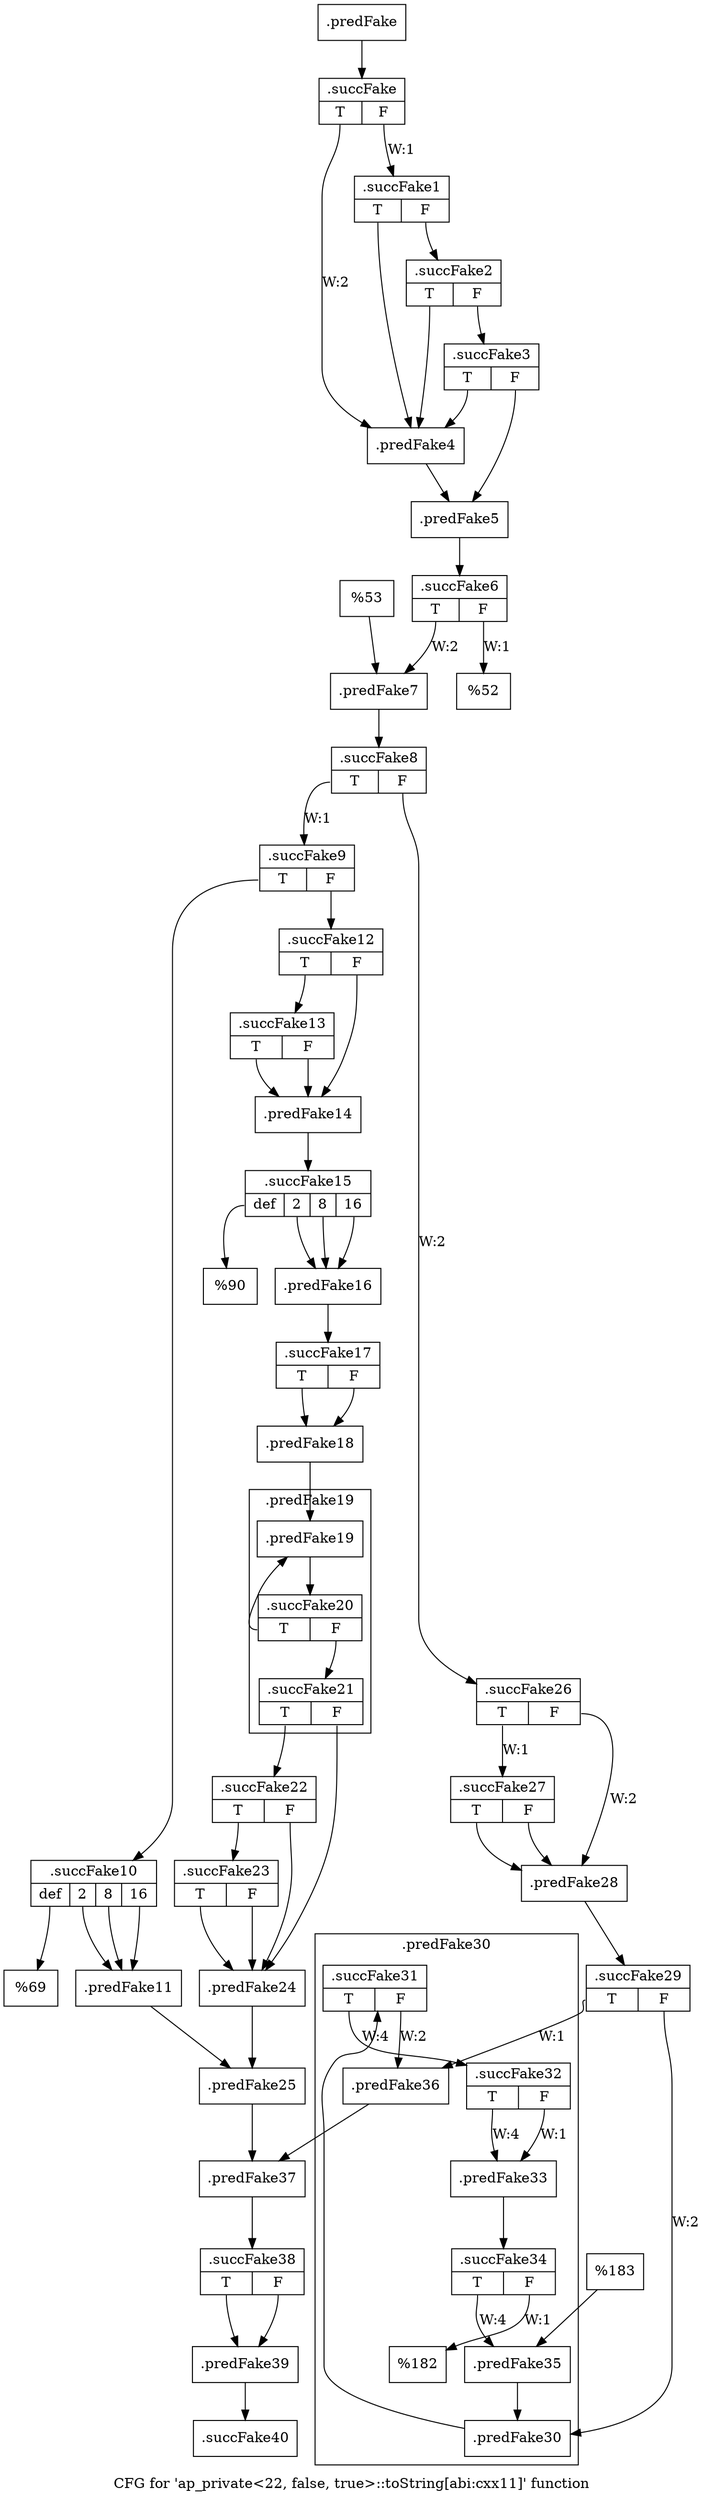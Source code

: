 digraph "CFG for 'ap_private\<22, false, true\>::toString[abi:cxx11]' function" {
	label="CFG for 'ap_private\<22, false, true\>::toString[abi:cxx11]' function";

	Node0x574ff50 [shape=record,filename="",linenumber="",label="{.predFake}"];
	Node0x574ff50 -> Node0x50e0fc0[ callList="" memoryops="" filename="/mnt/xilinx/Vitis_HLS/2021.2/include/etc/ap_private.h" execusionnum="1"];
	Node0x50e0fc0 [shape=record,filename="/mnt/xilinx/Vitis_HLS/2021.2/include/etc/ap_private.h",linenumber="3049",label="{.succFake|{<s0>T|<s1>F}}"];
	Node0x50e0fc0:s0 -> Node0x5750190[label="W:2"];
	Node0x50e0fc0:s1 -> Node0x50e1010[label="W:1" callList="" memoryops="" filename="/mnt/xilinx/Vitis_HLS/2021.2/include/etc/ap_private.h" execusionnum="0"];
	Node0x50e1010 [shape=record,filename="/mnt/xilinx/Vitis_HLS/2021.2/include/etc/ap_private.h",linenumber="3049",label="{.succFake1|{<s0>T|<s1>F}}"];
	Node0x50e1010:s0 -> Node0x5750190;
	Node0x50e1010:s1 -> Node0x50e10f0[ callList="" memoryops="" filename="/mnt/xilinx/Vitis_HLS/2021.2/include/etc/ap_private.h" execusionnum="0"];
	Node0x50e10f0 [shape=record,filename="/mnt/xilinx/Vitis_HLS/2021.2/include/etc/ap_private.h",linenumber="3049",label="{.succFake2|{<s0>T|<s1>F}}"];
	Node0x50e10f0:s0 -> Node0x5750190;
	Node0x50e10f0:s1 -> Node0x50e11d0[ callList="" memoryops="" filename="/mnt/xilinx/Vitis_HLS/2021.2/include/etc/ap_private.h" execusionnum="0"];
	Node0x50e11d0 [shape=record,filename="/mnt/xilinx/Vitis_HLS/2021.2/include/etc/ap_private.h",linenumber="3049",label="{.succFake3|{<s0>T|<s1>F}}"];
	Node0x50e11d0:s0 -> Node0x5750190;
	Node0x50e11d0:s1 -> Node0x57501e0;
	Node0x5750190 [shape=record,filename="",linenumber="",label="{.predFake4}"];
	Node0x5750190 -> Node0x57501e0[ callList="" memoryops="" filename="" execusionnum="1"];
	Node0x57501e0 [shape=record,filename="/mnt/xilinx/Vitis_HLS/2021.2/include/etc/ap_private.h",linenumber="3049",label="{.predFake5}"];
	Node0x57501e0 -> Node0x50e14a0[ callList="" memoryops="" filename="/mnt/xilinx/Vitis_HLS/2021.2/include/etc/ap_private.h" execusionnum="1"];
	Node0x50e14a0 [shape=record,filename="/mnt/xilinx/Vitis_HLS/2021.2/include/etc/ap_private.h",linenumber="3049",label="{.succFake6|{<s0>T|<s1>F}}"];
	Node0x50e14a0:s0 -> Node0x5750320[label="W:2" callList="" memoryops="" filename="/mnt/xilinx/Vitis_HLS/2021.2/include/etc/ap_private.h" execusionnum="1"];
	Node0x50e14a0:s1 -> Node0x5750280[label="W:1"];
	Node0x5750280 [shape=record,filename="/mnt/xilinx/Vitis_HLS/2021.2/include/etc/ap_private.h",linenumber="3049",label="{%52}"];
	Node0x57502d0 [shape=record,filename="/mnt/xilinx/Vitis_HLS/2021.2/include/etc/ap_private.h",linenumber="3049",label="{%53}"];
	Node0x57502d0 -> Node0x5750320;
	Node0x5750320 [shape=record,filename="/mnt/xilinx/Vitis_HLS/2021.2/include/etc/ap_private.h",linenumber="3053",label="{.predFake7}"];
	Node0x5750320 -> Node0x50e1660[ callList="" memoryops="" filename="/mnt/xilinx/Vitis_HLS/2021.2/include/etc/ap_private.h" execusionnum="1"];
	Node0x50e1660 [shape=record,filename="/mnt/xilinx/Vitis_HLS/2021.2/include/etc/ap_private.h",linenumber="3054",label="{.succFake8|{<s0>T|<s1>F}}"];
	Node0x50e1660:s0 -> Node0x50e1710[label="W:1" callList="" memoryops="" filename="/mnt/xilinx/Vitis_HLS/2021.2/include/etc/ap_private.h" execusionnum="0"];
	Node0x50e1660:s1 -> Node0x50e2a40[label="W:2" callList="" memoryops="" filename="/mnt/xilinx/Vitis_HLS/2021.2/include/etc/ap_private.h" execusionnum="1"];
	Node0x50e1710 [shape=record,filename="/mnt/xilinx/Vitis_HLS/2021.2/include/etc/ap_private.h",linenumber="3060",label="{.succFake9|{<s0>T|<s1>F}}"];
	Node0x50e1710:s0 -> Node0x50e18d0[ callList="" memoryops="" filename="/mnt/xilinx/Vitis_HLS/2021.2/include/etc/ap_private.h" execusionnum="0"];
	Node0x50e1710:s1 -> Node0x50e1c60[ callList="" memoryops="" filename="/mnt/xilinx/Vitis_HLS/2021.2/include/etc/ap_private.h" execusionnum="0"];
	Node0x50e18d0 [shape=record,filename="/mnt/xilinx/Vitis_HLS/2021.2/include/etc/ap_private.h",linenumber="3063",label="{.succFake10|{<s0>def|<s1>2|<s2>8|<s3>16}}"];
	Node0x50e18d0:s0 -> Node0x5750500;
	Node0x50e18d0:s1 -> Node0x5750550[ callList="" memoryops="" filename="/mnt/xilinx/Vitis_HLS/2021.2/include/etc/ap_private.h" execusionnum="0"];
	Node0x50e18d0:s2 -> Node0x5750550[ callList="" memoryops="" filename="/mnt/xilinx/Vitis_HLS/2021.2/include/etc/ap_private.h" execusionnum="0"];
	Node0x50e18d0:s3 -> Node0x5750550[ callList="" memoryops="" filename="/mnt/xilinx/Vitis_HLS/2021.2/include/etc/ap_private.h" execusionnum="0"];
	Node0x5750500 [shape=record,filename="/mnt/xilinx/Vitis_HLS/2021.2/include/etc/ap_private.h",linenumber="3074",label="{%69}"];
	Node0x5750550 [shape=record,filename="/mnt/xilinx/Vitis_HLS/2021.2/include/etc/ap_private.h",linenumber="3076",label="{.predFake11}"];
	Node0x5750550 -> Node0x5750b90[ callList="" memoryops="" filename="/mnt/xilinx/Vitis_HLS/2021.2/include/etc/ap_private.h" execusionnum="0"];
	Node0x50e1c60 [shape=record,filename="/mnt/xilinx/Vitis_HLS/2021.2/include/etc/ap_private.h",linenumber="3080",label="{.succFake12|{<s0>T|<s1>F}}"];
	Node0x50e1c60:s0 -> Node0x50e1d10[ callList="" memoryops="" filename="/mnt/xilinx/Vitis_HLS/2021.2/include/etc/ap_private.h" execusionnum="0"];
	Node0x50e1c60:s1 -> Node0x5750690;
	Node0x50e1d10 [shape=record,filename="/mnt/xilinx/Vitis_HLS/2021.2/include/etc/ap_private.h",linenumber="3080",label="{.succFake13|{<s0>T|<s1>F}}"];
	Node0x50e1d10:s0 -> Node0x5750690[ callList="" memoryops="" filename="/mnt/xilinx/Vitis_HLS/2021.2/include/etc/ap_private.h" execusionnum="0"];
	Node0x50e1d10:s1 -> Node0x5750690;
	Node0x5750690 [shape=record,filename="/mnt/xilinx/Vitis_HLS/2021.2/include/etc/ap_private.h",linenumber="3090",label="{.predFake14}"];
	Node0x5750690 -> Node0x50e1f00[ callList="" memoryops="" filename="/mnt/xilinx/Vitis_HLS/2021.2/include/etc/ap_private.h" execusionnum="0"];
	Node0x50e1f00 [shape=record,filename="/mnt/xilinx/Vitis_HLS/2021.2/include/etc/ap_private.h",linenumber="3090",label="{.succFake15|{<s0>def|<s1>2|<s2>8|<s3>16}}"];
	Node0x50e1f00:s0 -> Node0x57507d0;
	Node0x50e1f00:s1 -> Node0x5750820[ callList="" memoryops="" filename="/mnt/xilinx/Vitis_HLS/2021.2/include/etc/ap_private.h" execusionnum="0"];
	Node0x50e1f00:s2 -> Node0x5750820[ callList="" memoryops="" filename="/mnt/xilinx/Vitis_HLS/2021.2/include/etc/ap_private.h" execusionnum="0"];
	Node0x50e1f00:s3 -> Node0x5750820[ callList="" memoryops="" filename="/mnt/xilinx/Vitis_HLS/2021.2/include/etc/ap_private.h" execusionnum="0"];
	Node0x57507d0 [shape=record,filename="/mnt/xilinx/Vitis_HLS/2021.2/include/etc/ap_private.h",linenumber="3101",label="{%90}"];
	Node0x5750820 [shape=record,filename="/mnt/xilinx/Vitis_HLS/2021.2/include/etc/ap_private.h",linenumber="3103",label="{.predFake16}"];
	Node0x5750820 -> Node0x50e20c0[ callList="" memoryops="" filename="/mnt/xilinx/Vitis_HLS/2021.2/include/etc/ap_private.h" execusionnum="0"];
	Node0x50e20c0 [shape=record,filename="/mnt/xilinx/Vitis_HLS/2021.2/include/etc/ap_private.h",linenumber="3106",label="{.succFake17|{<s0>T|<s1>F}}"];
	Node0x50e20c0:s0 -> Node0x5750910[ callList="" memoryops="" filename="/mnt/xilinx/Vitis_HLS/2021.2/include/etc/ap_private.h" execusionnum="0"];
	Node0x50e20c0:s1 -> Node0x5750910[ callList="" memoryops="" filename="/mnt/xilinx/Vitis_HLS/2021.2/include/etc/ap_private.h" execusionnum="0"];
	Node0x5750910 [shape=record,filename="/mnt/xilinx/Vitis_HLS/2021.2/include/etc/ap_private.h",linenumber="3106",label="{.predFake18}"];
	Node0x5750910 -> Node0x5750960[ callList="" memoryops="" filename="/mnt/xilinx/Vitis_HLS/2021.2/include/etc/ap_private.h" execusionnum="0"];
	Node0x50e2440 [shape=record,filename="/mnt/xilinx/Vitis_HLS/2021.2/include/etc/ap_private.h",linenumber="3119",label="{.succFake21|{<s0>T|<s1>F}}"];
	Node0x50e2440:s0 -> Node0x50e0230[ callList="" memoryops="" filename="/mnt/xilinx/Vitis_HLS/2021.2/include/etc/ap_private.h" execusionnum="0"];
	Node0x50e2440:s1 -> Node0x5750b40;
	Node0x50e0230 [shape=record,filename="/mnt/xilinx/Vitis_HLS/2021.2/include/etc/ap_private.h",linenumber="3119",label="{.succFake22|{<s0>T|<s1>F}}"];
	Node0x50e0230:s0 -> Node0x50e1a70[ callList="" memoryops="" filename="/mnt/xilinx/Vitis_HLS/2021.2/include/etc/ap_private.h" execusionnum="0"];
	Node0x50e0230:s1 -> Node0x5750b40;
	Node0x50e1a70 [shape=record,filename="/mnt/xilinx/Vitis_HLS/2021.2/include/etc/ap_private.h",linenumber="3119",label="{.succFake23|{<s0>T|<s1>F}}"];
	Node0x50e1a70:s0 -> Node0x5750b40[ callList="" memoryops="_ZZNK10ap_privateILi22ELb0ELb1EE8toStringB5cxx11EhbE6digits_read:3120" filename="/mnt/xilinx/Vitis_HLS/2021.2/include/etc/ap_private.h" execusionnum="0"];
	Node0x50e1a70:s1 -> Node0x5750b40;
	Node0x5750b40 [shape=record,filename="/mnt/xilinx/Vitis_HLS/2021.2/include/etc/ap_private.h",linenumber="3121",label="{.predFake24}"];
	Node0x5750b40 -> Node0x5750b90[ callList="" memoryops="" filename="/mnt/xilinx/Vitis_HLS/2021.2/include/etc/ap_private.h" execusionnum="0"];
	Node0x5750b90 [shape=record,filename="/mnt/xilinx/Vitis_HLS/2021.2/include/etc/ap_private.h",linenumber="3122",label="{.predFake25}"];
	Node0x5750b90 -> Node0x57510e0[ callList="" memoryops="" filename="/mnt/xilinx/Vitis_HLS/2021.2/include/etc/ap_private.h" execusionnum="0"];
	Node0x50e2a40 [shape=record,filename="/mnt/xilinx/Vitis_HLS/2021.2/include/etc/ap_private.h",linenumber="3129",label="{.succFake26|{<s0>T|<s1>F}}"];
	Node0x50e2a40:s0 -> Node0x50e2af0[label="W:1" callList="" memoryops="" filename="/mnt/xilinx/Vitis_HLS/2021.2/include/etc/ap_private.h" execusionnum="0"];
	Node0x50e2a40:s1 -> Node0x5750cd0[label="W:2"];
	Node0x50e2af0 [shape=record,filename="/mnt/xilinx/Vitis_HLS/2021.2/include/etc/ap_private.h",linenumber="3129",label="{.succFake27|{<s0>T|<s1>F}}"];
	Node0x50e2af0:s0 -> Node0x5750cd0[ callList="" memoryops="" filename="/mnt/xilinx/Vitis_HLS/2021.2/include/etc/ap_private.h" execusionnum="0"];
	Node0x50e2af0:s1 -> Node0x5750cd0;
	Node0x5750cd0 [shape=record,filename="/mnt/xilinx/Vitis_HLS/2021.2/include/etc/ap_private.h",linenumber="3138",label="{.predFake28}"];
	Node0x5750cd0 -> Node0x50e2ce0[ callList="" memoryops="" filename="/mnt/xilinx/Vitis_HLS/2021.2/include/etc/ap_private.h" execusionnum="1"];
	Node0x50e2ce0 [shape=record,filename="/mnt/xilinx/Vitis_HLS/2021.2/include/etc/ap_private.h",linenumber="3138",label="{.succFake29|{<s0>T|<s1>F}}"];
	Node0x50e2ce0:s0 -> Node0x5751090[label="W:1" callList="" memoryops="" filename="/mnt/xilinx/Vitis_HLS/2021.2/include/etc/ap_private.h" execusionnum="0"];
	Node0x50e2ce0:s1 -> Node0x5750dc0[label="W:2" callList="" memoryops="" filename="/mnt/xilinx/Vitis_HLS/2021.2/include/etc/ap_private.h" execusionnum="1"];
	Node0x5750f50 [shape=record,filename="/mnt/xilinx/Vitis_HLS/2021.2/include/etc/ap_private.h",linenumber="3145",label="{%182}"];
	Node0x5750fa0 [shape=record,filename="/mnt/xilinx/Vitis_HLS/2021.2/include/etc/ap_private.h",linenumber="3145",label="{%183}"];
	Node0x5750fa0 -> Node0x5750ff0;
	Node0x5751090 [shape=record,filename="/mnt/xilinx/Vitis_HLS/2021.2/include/etc/ap_private.h",linenumber="3149",label="{.predFake36}"];
	Node0x5751090 -> Node0x57510e0[ callList="" memoryops="" filename="/mnt/xilinx/Vitis_HLS/2021.2/include/etc/ap_private.h" execusionnum="1"];
	Node0x57510e0 [shape=record,filename="/mnt/xilinx/Vitis_HLS/2021.2/include/etc/ap_private.h",linenumber="3151",label="{.predFake37}"];
	Node0x57510e0 -> Node0x50e34c0[ callList="" memoryops="" filename="/mnt/xilinx/Vitis_HLS/2021.2/include/etc/ap_private.h" execusionnum="0"];
	Node0x50e34c0 [shape=record,filename="/mnt/xilinx/Vitis_HLS/2021.2/include/etc/ap_private.h",linenumber="3151",label="{.succFake38|{<s0>T|<s1>F}}"];
	Node0x50e34c0:s0 -> Node0x5751180;
	Node0x50e34c0:s1 -> Node0x5751180[ callList="" memoryops="" filename="/mnt/xilinx/Vitis_HLS/2021.2/include/etc/ap_private.h" execusionnum="0"];
	Node0x5751180 [shape=record,filename="/mnt/xilinx/Vitis_HLS/2021.2/include/etc/ap_private.h",linenumber="3151",label="{.predFake39}"];
	Node0x5751180 -> Node0x50e3680[ callList="" memoryops="" filename="/mnt/xilinx/Vitis_HLS/2021.2/include/etc/ap_private.h" execusionnum="0"];
	Node0x50e3680 [shape=record,filename="/mnt/xilinx/Vitis_HLS/2021.2/include/etc/ap_private.h",linenumber="3151",label="{.succFake40}"];
subgraph cluster_0 {
	label=".predFake19";
	tripcount="0";
	invocationtime="-1";

	Node0x5750960 [shape=record,filename="/mnt/xilinx/Vitis_HLS/2021.2/include/etc/ap_private.h",linenumber="3111",label="{.predFake19}"];
	Node0x5750960 -> Node0x50e2390[ callList="" memoryops="" filename="/mnt/xilinx/Vitis_HLS/2021.2/include/etc/ap_private.h" execusionnum="0"];
	Node0x50e2390 [shape=record,filename="/mnt/xilinx/Vitis_HLS/2021.2/include/etc/ap_private.h",linenumber="3111",label="{.succFake20|{<s0>T|<s1>F}}"];
	Node0x50e2390:s0 -> Node0x5750960[ callList="" memoryops="_ZZNK10ap_privateILi22ELb0ELb1EE8toStringB5cxx11EhbE6digits_read:3113" filename="/mnt/xilinx/Vitis_HLS/2021.2/include/etc/ap_private.h" execusionnum="0"];
	Node0x50e2390:s1 -> Node0x50e2440[ callList="" memoryops="" filename="/mnt/xilinx/Vitis_HLS/2021.2/include/etc/ap_private.h" execusionnum="0"];
}
subgraph cluster_1 {
	label=".predFake30";
	tripcount="0";
	invocationtime="2";

	Node0x5750dc0 [shape=record,filename="/mnt/xilinx/Vitis_HLS/2021.2/include/etc/ap_private.h",linenumber="3141",label="{.predFake30}"];
	Node0x5750dc0 -> Node0x50e2ea0[ callList="" memoryops="" filename="/mnt/xilinx/Vitis_HLS/2021.2/include/etc/ap_private.h" execusionnum="4"];
	Node0x5750eb0 [shape=record,filename="/mnt/xilinx/Vitis_HLS/2021.2/include/etc/ap_private.h",linenumber="3145",label="{.predFake33}"];
	Node0x5750eb0 -> Node0x50e3140[ callList="" memoryops="" filename="/mnt/xilinx/Vitis_HLS/2021.2/include/etc/ap_private.h" execusionnum="3"];
	Node0x5750ff0 [shape=record,filename="/mnt/xilinx/Vitis_HLS/2021.2/include/etc/ap_private.h",linenumber="3146",label="{.predFake35}"];
	Node0x5750ff0 -> Node0x5750dc0[ callList="" memoryops="_ZZNK10ap_privateILi22ELb0ELb1EE8toStringB5cxx11EhbE6digits_read:3146" filename="/mnt/xilinx/Vitis_HLS/2021.2/include/etc/ap_private.h" execusionnum="0"];
	Node0x50e2ea0 [shape=record,filename="/mnt/xilinx/Vitis_HLS/2021.2/include/etc/ap_private.h",linenumber="3141",label="{.succFake31|{<s0>T|<s1>F}}"];
	Node0x50e2ea0:s0 -> Node0x50e2f50[label="W:4" callList="" memoryops="" filename="/mnt/xilinx/Vitis_HLS/2021.2/include/etc/ap_private.h" execusionnum="3"];
	Node0x50e2ea0:s1 -> Node0x5751090[label="W:2" callList="" memoryops="" filename="" execusionnum="1"];
	Node0x50e2f50 [shape=record,filename="/mnt/xilinx/Vitis_HLS/2021.2/include/etc/ap_private.h",linenumber="3145",label="{.succFake32|{<s0>T|<s1>F}}"];
	Node0x50e2f50:s0 -> Node0x5750eb0[label="W:4" callList="" memoryops="" filename="" execusionnum="3"];
	Node0x50e2f50:s1 -> Node0x5750eb0[label="W:1"];
	Node0x50e3140 [shape=record,filename="/mnt/xilinx/Vitis_HLS/2021.2/include/etc/ap_private.h",linenumber="3145",label="{.succFake34|{<s0>T|<s1>F}}"];
	Node0x50e3140:s0 -> Node0x5750ff0[label="W:4" callList="" memoryops="" filename="/mnt/xilinx/Vitis_HLS/2021.2/include/etc/ap_private.h" execusionnum="3"];
	Node0x50e3140:s1 -> Node0x5750f50[label="W:1"];
}
}
